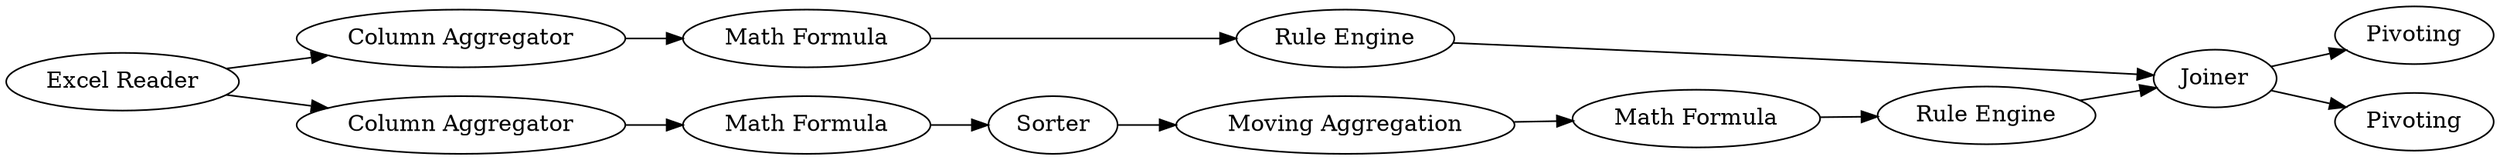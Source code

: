 digraph {
	15 -> 14
	14 -> 16
	1 -> 2
	16 -> 9
	3 -> 4
	4 -> 17
	10 -> 17
	5 -> 15
	17 -> 20
	17 -> 18
	9 -> 10
	2 -> 3
	1 -> 5
	5 [label="Column Aggregator"]
	16 [label="Moving Aggregation"]
	20 [label=Pivoting]
	1 [label="Excel Reader"]
	9 [label="Math Formula"]
	4 [label="Rule Engine"]
	18 [label=Pivoting]
	15 [label="Math Formula"]
	14 [label=Sorter]
	17 [label=Joiner]
	3 [label="Math Formula"]
	2 [label="Column Aggregator"]
	10 [label="Rule Engine"]
	rankdir=LR
}
